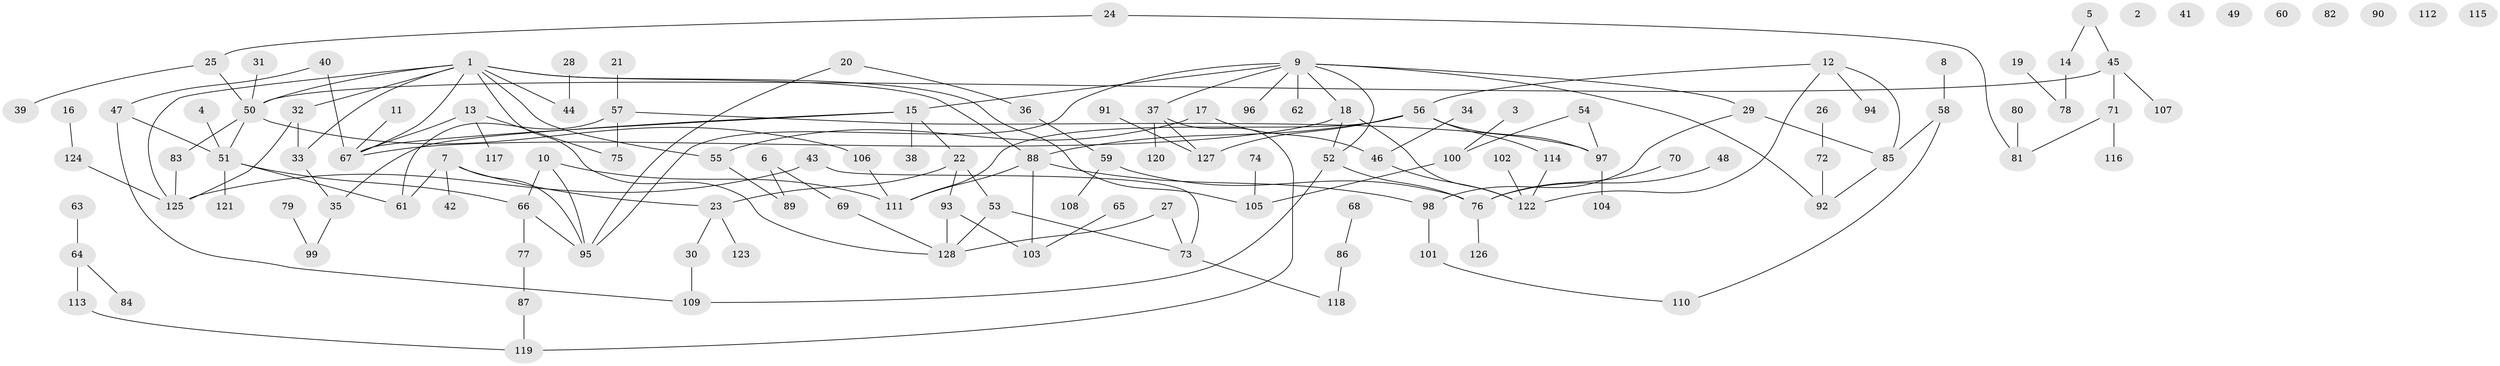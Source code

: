// coarse degree distribution, {10: 0.02247191011235955, 0: 0.0898876404494382, 1: 0.30337078651685395, 5: 0.0898876404494382, 2: 0.19101123595505617, 6: 0.033707865168539325, 3: 0.15730337078651685, 7: 0.033707865168539325, 4: 0.07865168539325842}
// Generated by graph-tools (version 1.1) at 2025/23/03/03/25 07:23:29]
// undirected, 128 vertices, 155 edges
graph export_dot {
graph [start="1"]
  node [color=gray90,style=filled];
  1;
  2;
  3;
  4;
  5;
  6;
  7;
  8;
  9;
  10;
  11;
  12;
  13;
  14;
  15;
  16;
  17;
  18;
  19;
  20;
  21;
  22;
  23;
  24;
  25;
  26;
  27;
  28;
  29;
  30;
  31;
  32;
  33;
  34;
  35;
  36;
  37;
  38;
  39;
  40;
  41;
  42;
  43;
  44;
  45;
  46;
  47;
  48;
  49;
  50;
  51;
  52;
  53;
  54;
  55;
  56;
  57;
  58;
  59;
  60;
  61;
  62;
  63;
  64;
  65;
  66;
  67;
  68;
  69;
  70;
  71;
  72;
  73;
  74;
  75;
  76;
  77;
  78;
  79;
  80;
  81;
  82;
  83;
  84;
  85;
  86;
  87;
  88;
  89;
  90;
  91;
  92;
  93;
  94;
  95;
  96;
  97;
  98;
  99;
  100;
  101;
  102;
  103;
  104;
  105;
  106;
  107;
  108;
  109;
  110;
  111;
  112;
  113;
  114;
  115;
  116;
  117;
  118;
  119;
  120;
  121;
  122;
  123;
  124;
  125;
  126;
  127;
  128;
  1 -- 32;
  1 -- 33;
  1 -- 44;
  1 -- 50;
  1 -- 55;
  1 -- 67;
  1 -- 88;
  1 -- 105;
  1 -- 125;
  1 -- 128;
  3 -- 100;
  4 -- 51;
  5 -- 14;
  5 -- 45;
  6 -- 69;
  6 -- 89;
  7 -- 23;
  7 -- 42;
  7 -- 61;
  7 -- 95;
  8 -- 58;
  9 -- 15;
  9 -- 18;
  9 -- 29;
  9 -- 37;
  9 -- 52;
  9 -- 62;
  9 -- 92;
  9 -- 95;
  9 -- 96;
  10 -- 66;
  10 -- 95;
  10 -- 111;
  11 -- 67;
  12 -- 56;
  12 -- 85;
  12 -- 94;
  12 -- 122;
  13 -- 67;
  13 -- 75;
  13 -- 117;
  14 -- 78;
  15 -- 22;
  15 -- 35;
  15 -- 38;
  15 -- 67;
  16 -- 124;
  17 -- 46;
  17 -- 55;
  18 -- 52;
  18 -- 67;
  18 -- 122;
  19 -- 78;
  20 -- 36;
  20 -- 95;
  21 -- 57;
  22 -- 23;
  22 -- 53;
  22 -- 93;
  23 -- 30;
  23 -- 123;
  24 -- 25;
  24 -- 81;
  25 -- 39;
  25 -- 50;
  26 -- 72;
  27 -- 73;
  27 -- 128;
  28 -- 44;
  29 -- 85;
  29 -- 98;
  30 -- 109;
  31 -- 50;
  32 -- 33;
  32 -- 125;
  33 -- 35;
  34 -- 46;
  35 -- 99;
  36 -- 59;
  37 -- 119;
  37 -- 120;
  37 -- 127;
  40 -- 47;
  40 -- 67;
  43 -- 73;
  43 -- 125;
  45 -- 50;
  45 -- 71;
  45 -- 107;
  46 -- 122;
  47 -- 51;
  47 -- 109;
  48 -- 76;
  50 -- 51;
  50 -- 83;
  50 -- 106;
  51 -- 61;
  51 -- 66;
  51 -- 121;
  52 -- 76;
  52 -- 109;
  53 -- 73;
  53 -- 128;
  54 -- 97;
  54 -- 100;
  55 -- 89;
  56 -- 88;
  56 -- 97;
  56 -- 111;
  56 -- 114;
  56 -- 127;
  57 -- 61;
  57 -- 75;
  57 -- 97;
  58 -- 85;
  58 -- 110;
  59 -- 76;
  59 -- 108;
  63 -- 64;
  64 -- 84;
  64 -- 113;
  65 -- 103;
  66 -- 77;
  66 -- 95;
  68 -- 86;
  69 -- 128;
  70 -- 76;
  71 -- 81;
  71 -- 116;
  72 -- 92;
  73 -- 118;
  74 -- 105;
  76 -- 126;
  77 -- 87;
  79 -- 99;
  80 -- 81;
  83 -- 125;
  85 -- 92;
  86 -- 118;
  87 -- 119;
  88 -- 98;
  88 -- 103;
  88 -- 111;
  91 -- 127;
  93 -- 103;
  93 -- 128;
  97 -- 104;
  98 -- 101;
  100 -- 105;
  101 -- 110;
  102 -- 122;
  106 -- 111;
  113 -- 119;
  114 -- 122;
  124 -- 125;
}
